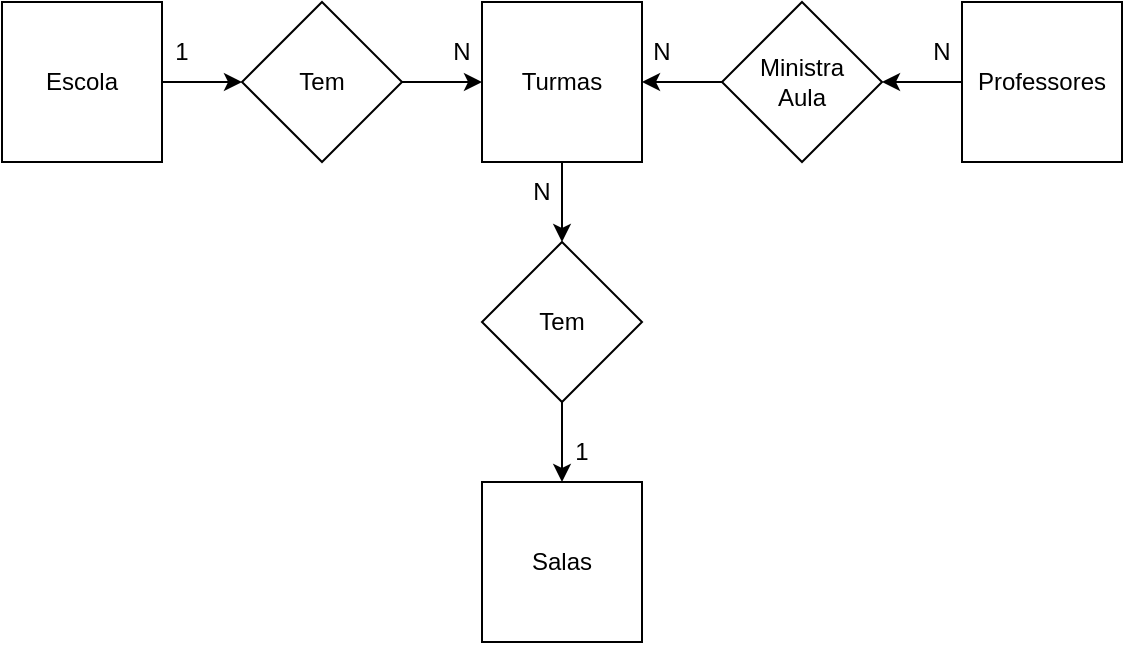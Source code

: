 <mxfile version="21.7.5" type="github">
  <diagram name="Página-1" id="gcJhFy-tVyxwxT-UdP3k">
    <mxGraphModel dx="880" dy="521" grid="1" gridSize="10" guides="1" tooltips="1" connect="1" arrows="1" fold="1" page="1" pageScale="1" pageWidth="827" pageHeight="1169" math="0" shadow="0">
      <root>
        <mxCell id="0" />
        <mxCell id="1" parent="0" />
        <mxCell id="RyHjuiX3Mehb73fr3Ku3-2" style="edgeStyle=orthogonalEdgeStyle;rounded=0;orthogonalLoop=1;jettySize=auto;html=1;" edge="1" parent="1" source="RyHjuiX3Mehb73fr3Ku3-1" target="RyHjuiX3Mehb73fr3Ku3-3">
          <mxGeometry relative="1" as="geometry">
            <mxPoint x="250" y="140" as="targetPoint" />
          </mxGeometry>
        </mxCell>
        <mxCell id="RyHjuiX3Mehb73fr3Ku3-1" value="Escola" style="whiteSpace=wrap;html=1;aspect=fixed;" vertex="1" parent="1">
          <mxGeometry x="100" y="100" width="80" height="80" as="geometry" />
        </mxCell>
        <mxCell id="RyHjuiX3Mehb73fr3Ku3-4" style="edgeStyle=orthogonalEdgeStyle;rounded=0;orthogonalLoop=1;jettySize=auto;html=1;" edge="1" parent="1" source="RyHjuiX3Mehb73fr3Ku3-3" target="RyHjuiX3Mehb73fr3Ku3-5">
          <mxGeometry relative="1" as="geometry">
            <mxPoint x="340" y="140" as="targetPoint" />
          </mxGeometry>
        </mxCell>
        <mxCell id="RyHjuiX3Mehb73fr3Ku3-3" value="Tem" style="rhombus;whiteSpace=wrap;html=1;" vertex="1" parent="1">
          <mxGeometry x="220" y="100" width="80" height="80" as="geometry" />
        </mxCell>
        <mxCell id="RyHjuiX3Mehb73fr3Ku3-9" style="edgeStyle=orthogonalEdgeStyle;rounded=0;orthogonalLoop=1;jettySize=auto;html=1;" edge="1" parent="1" source="RyHjuiX3Mehb73fr3Ku3-5">
          <mxGeometry relative="1" as="geometry">
            <mxPoint x="380" y="220" as="targetPoint" />
          </mxGeometry>
        </mxCell>
        <mxCell id="RyHjuiX3Mehb73fr3Ku3-5" value="Turmas" style="whiteSpace=wrap;html=1;aspect=fixed;" vertex="1" parent="1">
          <mxGeometry x="340" y="100" width="80" height="80" as="geometry" />
        </mxCell>
        <mxCell id="RyHjuiX3Mehb73fr3Ku3-6" value="1" style="text;html=1;strokeColor=none;fillColor=none;align=center;verticalAlign=middle;whiteSpace=wrap;rounded=0;" vertex="1" parent="1">
          <mxGeometry x="160" y="110" width="60" height="30" as="geometry" />
        </mxCell>
        <mxCell id="RyHjuiX3Mehb73fr3Ku3-7" value="N" style="text;html=1;strokeColor=none;fillColor=none;align=center;verticalAlign=middle;whiteSpace=wrap;rounded=0;" vertex="1" parent="1">
          <mxGeometry x="300" y="110" width="60" height="30" as="geometry" />
        </mxCell>
        <mxCell id="RyHjuiX3Mehb73fr3Ku3-14" style="edgeStyle=orthogonalEdgeStyle;rounded=0;orthogonalLoop=1;jettySize=auto;html=1;" edge="1" parent="1" source="RyHjuiX3Mehb73fr3Ku3-13" target="RyHjuiX3Mehb73fr3Ku3-15">
          <mxGeometry relative="1" as="geometry">
            <mxPoint x="380" y="340" as="targetPoint" />
          </mxGeometry>
        </mxCell>
        <mxCell id="RyHjuiX3Mehb73fr3Ku3-13" value="Tem" style="rhombus;whiteSpace=wrap;html=1;" vertex="1" parent="1">
          <mxGeometry x="340" y="220" width="80" height="80" as="geometry" />
        </mxCell>
        <mxCell id="RyHjuiX3Mehb73fr3Ku3-15" value="Salas" style="whiteSpace=wrap;html=1;aspect=fixed;" vertex="1" parent="1">
          <mxGeometry x="340" y="340" width="80" height="80" as="geometry" />
        </mxCell>
        <mxCell id="RyHjuiX3Mehb73fr3Ku3-16" value="N" style="text;html=1;strokeColor=none;fillColor=none;align=center;verticalAlign=middle;whiteSpace=wrap;rounded=0;" vertex="1" parent="1">
          <mxGeometry x="340" y="180" width="60" height="30" as="geometry" />
        </mxCell>
        <mxCell id="RyHjuiX3Mehb73fr3Ku3-17" value="1" style="text;html=1;strokeColor=none;fillColor=none;align=center;verticalAlign=middle;whiteSpace=wrap;rounded=0;" vertex="1" parent="1">
          <mxGeometry x="360" y="310" width="60" height="30" as="geometry" />
        </mxCell>
        <mxCell id="RyHjuiX3Mehb73fr3Ku3-21" style="edgeStyle=orthogonalEdgeStyle;rounded=0;orthogonalLoop=1;jettySize=auto;html=1;entryX=1;entryY=0.5;entryDx=0;entryDy=0;" edge="1" parent="1" source="RyHjuiX3Mehb73fr3Ku3-18" target="RyHjuiX3Mehb73fr3Ku3-5">
          <mxGeometry relative="1" as="geometry" />
        </mxCell>
        <mxCell id="RyHjuiX3Mehb73fr3Ku3-18" value="Ministra&lt;br&gt;Aula" style="rhombus;whiteSpace=wrap;html=1;" vertex="1" parent="1">
          <mxGeometry x="460" y="100" width="80" height="80" as="geometry" />
        </mxCell>
        <mxCell id="RyHjuiX3Mehb73fr3Ku3-22" style="edgeStyle=orthogonalEdgeStyle;rounded=0;orthogonalLoop=1;jettySize=auto;html=1;entryX=1;entryY=0.5;entryDx=0;entryDy=0;" edge="1" parent="1" source="RyHjuiX3Mehb73fr3Ku3-20" target="RyHjuiX3Mehb73fr3Ku3-18">
          <mxGeometry relative="1" as="geometry" />
        </mxCell>
        <mxCell id="RyHjuiX3Mehb73fr3Ku3-20" value="Professores" style="whiteSpace=wrap;html=1;aspect=fixed;" vertex="1" parent="1">
          <mxGeometry x="580" y="100" width="80" height="80" as="geometry" />
        </mxCell>
        <mxCell id="RyHjuiX3Mehb73fr3Ku3-23" value="N" style="text;html=1;strokeColor=none;fillColor=none;align=center;verticalAlign=middle;whiteSpace=wrap;rounded=0;" vertex="1" parent="1">
          <mxGeometry x="400" y="110" width="60" height="30" as="geometry" />
        </mxCell>
        <mxCell id="RyHjuiX3Mehb73fr3Ku3-24" value="N" style="text;html=1;strokeColor=none;fillColor=none;align=center;verticalAlign=middle;whiteSpace=wrap;rounded=0;" vertex="1" parent="1">
          <mxGeometry x="540" y="110" width="60" height="30" as="geometry" />
        </mxCell>
      </root>
    </mxGraphModel>
  </diagram>
</mxfile>
